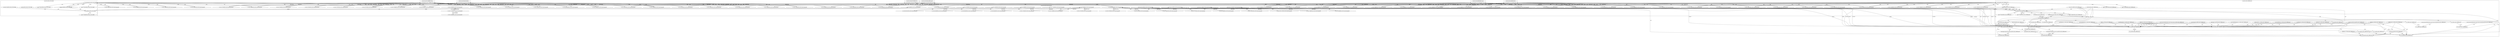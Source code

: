 digraph G {
	"10.1.80.1:57824#ServerID_OuterContainerID"->"1_fwatchdog#ServerID_76c96688d7-9bscs"[ label="GET" ];
	"1_fwatchdog#ServerID_76c96688d7-9bscs"->"10.1.80.1:57826#ServerID_OuterContainerID"[ label="RESPONSE" ];
	"10.1.80.1:57826#ServerID_OuterContainerID"->"1_fwatchdog#ServerID_76c96688d7-9bscs"[ label="GET" ];
	"1_fwatchdog#ServerID_76c96688d7-9bscs"->"10.1.80.1:57824#ServerID_OuterContainerID"[ label="RESPONSE" ];
	"10.1.80.1:33426#ServerID_OuterContainerID"->"1_fwatchdog#ServerID_667d78fb58-847xt"[ label="GET" ];
	"1_fwatchdog#ServerID_667d78fb58-847xt"->"10.1.80.1:33426#ServerID_OuterContainerID"[ label="RESPONSE" ];
	"10.1.80.1:33424#ServerID_OuterContainerID"->"1_fwatchdog#ServerID_667d78fb58-847xt"[ label="GET" ];
	"1_fwatchdog#ServerID_667d78fb58-847xt"->"10.1.80.1:33424#ServerID_OuterContainerID"[ label="RESPONSE" ];
	"10.1.80.1:38706#ServerID_OuterContainerID"->"1_fwatchdog#ServerID_6dcbcc88d5-mp48t"[ label="GET" ];
	"10.1.80.1:38708#ServerID_OuterContainerID"->"1_fwatchdog#ServerID_6dcbcc88d5-mp48t"[ label="GET" ];
	"1_fwatchdog#ServerID_6dcbcc88d5-mp48t"->"10.1.80.1:38708#ServerID_OuterContainerID"[ label="RESPONSE" ];
	"1_fwatchdog#ServerID_6dcbcc88d5-mp48t"->"10.1.80.1:38706#ServerID_OuterContainerID"[ label="RESPONSE" ];
	"10.1.80.1:60548#ServerID_OuterContainerID"->"1_fwatchdog#ServerID_8665dd9487-pdgrc"[ label="GET" ];
	"1_fwatchdog#ServerID_8665dd9487-pdgrc"->"10.1.80.1:60548#ServerID_OuterContainerID"[ label="RESPONSE" ];
	"10.1.80.1:60546#ServerID_OuterContainerID"->"1_fwatchdog#ServerID_8665dd9487-pdgrc"[ label="GET" ];
	"1_fwatchdog#ServerID_8665dd9487-pdgrc"->"10.1.80.1:60546#ServerID_OuterContainerID"[ label="RESPONSE" ];
	"10.1.80.1:57854#ServerID_OuterContainerID"->"1_fwatchdog#ServerID_76c96688d7-9bscs"[ label="GET" ];
	"1_fwatchdog#ServerID_76c96688d7-9bscs"->"10.1.80.1:57854#ServerID_OuterContainerID"[ label="RESPONSE" ];
	"10.1.80.1:57855#ServerID_OuterContainerID"->"1_fwatchdog#ServerID_76c96688d7-9bscs"[ label="GET" ];
	"1_fwatchdog#ServerID_76c96688d7-9bscs"->"10.1.80.1:57855#ServerID_OuterContainerID"[ label="RESPONSE" ];
	"10.1.80.183:60428#ServerID_OuterContainerID"->"1_fwatchdog#ServerID_6dcbcc88d5-mp48t"[ label="POST" ];
	"1_fwatchdog#ServerID_6dcbcc88d5-mp48t"->"gateway:8080#ServerID_OuterContainerID"[ label="POST" ];
	"1_fwatchdog#ServerID_6dcbcc88d5-mp48t"->"10.1.80.183:8080#ServerID_OuterContainerID"[ label="POST" ];
	"10.1.80.183:44350#ServerID_OuterContainerID"->"1_fwatchdog#ServerID_667d78fb58-847xt"[ label="POST" ];
	"10.1.80.1:33476#ServerID_OuterContainerID"->"1_fwatchdog#ServerID_667d78fb58-847xt"[ label="GET" ];
	"1_fwatchdog#ServerID_667d78fb58-847xt"->"10.1.80.1:33476#ServerID_OuterContainerID"[ label="RESPONSE" ];
	"10.1.80.1:33474#ServerID_OuterContainerID"->"1_fwatchdog#ServerID_667d78fb58-847xt"[ label="GET" ];
	"1_fwatchdog#ServerID_667d78fb58-847xt"->"10.1.80.1:33474#ServerID_OuterContainerID"[ label="RESPONSE" ];
	"10.1.80.1:38758#ServerID_OuterContainerID"->"1_fwatchdog#ServerID_6dcbcc88d5-mp48t"[ label="GET" ];
	"1_fwatchdog#ServerID_6dcbcc88d5-mp48t"->"10.1.80.1:38758#ServerID_OuterContainerID"[ label="RESPONSE" ];
	"10.1.80.1:38756#ServerID_OuterContainerID"->"1_fwatchdog#ServerID_6dcbcc88d5-mp48t"[ label="GET" ];
	"1_fwatchdog#ServerID_6dcbcc88d5-mp48t"->"10.1.80.1:38756#ServerID_OuterContainerID"[ label="RESPONSE" ];
	"10.1.80.1:60598#ServerID_OuterContainerID"->"1_fwatchdog#ServerID_8665dd9487-pdgrc"[ label="GET" ];
	"1_fwatchdog#ServerID_8665dd9487-pdgrc"->"10.1.80.1:60598#ServerID_OuterContainerID"[ label="RESPONSE" ];
	"10.1.80.1:60596#ServerID_OuterContainerID"->"1_fwatchdog#ServerID_8665dd9487-pdgrc"[ label="GET" ];
	"1_fwatchdog#ServerID_8665dd9487-pdgrc"->"10.1.80.1:60596#ServerID_OuterContainerID"[ label="RESPONSE" ];
	"10.1.80.1:57904#ServerID_OuterContainerID"->"1_fwatchdog#ServerID_76c96688d7-9bscs"[ label="GET" ];
	"1_fwatchdog#ServerID_76c96688d7-9bscs"->"10.1.80.1:57904#ServerID_OuterContainerID"[ label="RESPONSE" ];
	"10.1.80.1:57906#ServerID_OuterContainerID"->"1_fwatchdog#ServerID_76c96688d7-9bscs"[ label="GET" ];
	"1_fwatchdog#ServerID_76c96688d7-9bscs"->"10.1.80.1:57906#ServerID_OuterContainerID"[ label="RESPONSE" ];
	"1_fwatchdog#ServerID_667d78fb58-847xt"->"10.1.80.183:44350#ServerID_OuterContainerID"[ label="RESPONSE" ];
	"10.1.80.183:8080#ServerID_OuterContainerID"->"1_fwatchdog#ServerID_6dcbcc88d5-mp48t"[ label="RESPONSE" ];
	"1_fwatchdog#ServerID_6dcbcc88d5-mp48t"->"10.1.80.183:60428#ServerID_OuterContainerID"[ label="RESPONSE" ];
	"gateway:8080#ServerID_OuterContainerID"->"1_fwatchdog#ServerID_6dcbcc88d5-mp48t"[ label="RESPONSE" ];
	"10.1.80.1:33512#ServerID_OuterContainerID"->"1_fwatchdog#ServerID_667d78fb58-847xt"[ label="GET" ];
	"1_fwatchdog#ServerID_667d78fb58-847xt"->"10.1.80.1:33512#ServerID_OuterContainerID"[ label="RESPONSE" ];
	"10.1.80.1:33510#ServerID_OuterContainerID"->"1_fwatchdog#ServerID_667d78fb58-847xt"[ label="GET" ];
	"10.1.80.1:38794#ServerID_OuterContainerID"->"1_fwatchdog#ServerID_6dcbcc88d5-mp48t"[ label="GET" ];
	"10.1.80.1:38795#ServerID_OuterContainerID"->"1_fwatchdog#ServerID_6dcbcc88d5-mp48t"[ label="GET" ];
	"1_fwatchdog#ServerID_667d78fb58-847xt"->"10.1.80.1:33510#ServerID_OuterContainerID"[ label="RESPONSE" ];
	"1_fwatchdog#ServerID_6dcbcc88d5-mp48t"->"10.1.80.1:38795#ServerID_OuterContainerID"[ label="RESPONSE" ];
	"1_fwatchdog#ServerID_6dcbcc88d5-mp48t"->"10.1.80.1:38794#ServerID_OuterContainerID"[ label="RESPONSE" ];
	"10.1.80.1:60634#ServerID_OuterContainerID"->"1_fwatchdog#ServerID_8665dd9487-pdgrc"[ label="GET" ];
	"1_fwatchdog#ServerID_8665dd9487-pdgrc"->"10.1.80.1:60634#ServerID_OuterContainerID"[ label="RESPONSE" ];
	"10.1.80.1:60636#ServerID_OuterContainerID"->"1_fwatchdog#ServerID_8665dd9487-pdgrc"[ label="GET" ];
	"1_fwatchdog#ServerID_8665dd9487-pdgrc"->"10.1.80.1:60636#ServerID_OuterContainerID"[ label="RESPONSE" ];
	"10.1.80.1:57944#ServerID_OuterContainerID"->"1_fwatchdog#ServerID_76c96688d7-9bscs"[ label="GET" ];
	"1_fwatchdog#ServerID_76c96688d7-9bscs"->"10.1.80.1:57944#ServerID_OuterContainerID"[ label="RESPONSE" ];
	"10.1.80.1:57942#ServerID_OuterContainerID"->"1_fwatchdog#ServerID_76c96688d7-9bscs"[ label="GET" ];
	"1_fwatchdog#ServerID_76c96688d7-9bscs"->"10.1.80.1:57942#ServerID_OuterContainerID"[ label="RESPONSE" ];
	"10.1.80.1:33392#ServerID_OuterContainerID"->"1_fwatchdog#ServerID_1f4f60deee3d"[ label="read" ];
	"10.1.80.1:33394#ServerID_OuterContainerID"->"1_fwatchdog#ServerID_1f4f60deee3d"[ label="read" ];
	"1_fwatchdog#ServerID_1f4f60deee3d"->"10.1.80.1:33394#ServerID_OuterContainerID"[ label="write" ];
	"1_fwatchdog#ServerID_1f4f60deee3d"->"10.1.80.1:33392#ServerID_OuterContainerID"[ label="write" ];
	"10.1.80.1:38676#ServerID_OuterContainerID"->"1_fwatchdog#ServerID_e47e2b15aff4"[ label="read" ];
	"10.1.80.1:33541#ServerID_OuterContainerID"->"1_fwatchdog#ServerID_667d78fb58-847xt"[ label="GET" ];
	"10.1.80.1:33540#ServerID_OuterContainerID"->"1_fwatchdog#ServerID_667d78fb58-847xt"[ label="GET" ];
	"1_fwatchdog#ServerID_667d78fb58-847xt"->"10.1.80.1:33541#ServerID_OuterContainerID"[ label="RESPONSE" ];
	"1_fwatchdog#ServerID_667d78fb58-847xt"->"10.1.80.1:33540#ServerID_OuterContainerID"[ label="RESPONSE" ];
	"10.1.80.1:38824#ServerID_OuterContainerID"->"1_fwatchdog#ServerID_6dcbcc88d5-mp48t"[ label="GET" ];
	"10.1.80.1:38822#ServerID_OuterContainerID"->"1_fwatchdog#ServerID_6dcbcc88d5-mp48t"[ label="GET" ];
	"1_fwatchdog#ServerID_6dcbcc88d5-mp48t"->"10.1.80.1:38824#ServerID_OuterContainerID"[ label="RESPONSE" ];
	"1_fwatchdog#ServerID_6dcbcc88d5-mp48t"->"10.1.80.1:38822#ServerID_OuterContainerID"[ label="RESPONSE" ];
	"10.1.80.1:60665#ServerID_OuterContainerID"->"1_fwatchdog#ServerID_8665dd9487-pdgrc"[ label="GET" ];
	"1_fwatchdog#ServerID_8665dd9487-pdgrc"->"10.1.80.1:60665#ServerID_OuterContainerID"[ label="RESPONSE" ];
	"10.1.80.1:60664#ServerID_OuterContainerID"->"1_fwatchdog#ServerID_8665dd9487-pdgrc"[ label="GET" ];
	"1_fwatchdog#ServerID_8665dd9487-pdgrc"->"10.1.80.1:60664#ServerID_OuterContainerID"[ label="RESPONSE" ];
	"10.1.80.1:57972#ServerID_OuterContainerID"->"1_fwatchdog#ServerID_76c96688d7-9bscs"[ label="GET" ];
	"1_fwatchdog#ServerID_76c96688d7-9bscs"->"10.1.80.1:57972#ServerID_OuterContainerID"[ label="RESPONSE" ];
	"10.1.80.1:57973#ServerID_OuterContainerID"->"1_fwatchdog#ServerID_76c96688d7-9bscs"[ label="GET" ];
	"1_fwatchdog#ServerID_76c96688d7-9bscs"->"10.1.80.1:57973#ServerID_OuterContainerID"[ label="RESPONSE" ];
	"10.1.80.1:33566#ServerID_OuterContainerID"->"1_fwatchdog#ServerID_667d78fb58-847xt"[ label="GET" ];
	"1_fwatchdog#ServerID_667d78fb58-847xt"->"10.1.80.1:33566#ServerID_OuterContainerID"[ label="RESPONSE" ];
	"10.1.80.1:33568#ServerID_OuterContainerID"->"1_fwatchdog#ServerID_667d78fb58-847xt"[ label="GET" ];
	"1_fwatchdog#ServerID_667d78fb58-847xt"->"10.1.80.1:33568#ServerID_OuterContainerID"[ label="RESPONSE" ];
	"10.1.80.1:38850#ServerID_OuterContainerID"->"1_fwatchdog#ServerID_6dcbcc88d5-mp48t"[ label="GET" ];
	"1_fwatchdog#ServerID_6dcbcc88d5-mp48t"->"10.1.80.1:38850#ServerID_OuterContainerID"[ label="RESPONSE" ];
	"10.1.80.1:38848#ServerID_OuterContainerID"->"1_fwatchdog#ServerID_6dcbcc88d5-mp48t"[ label="GET" ];
	"1_fwatchdog#ServerID_6dcbcc88d5-mp48t"->"10.1.80.1:38848#ServerID_OuterContainerID"[ label="RESPONSE" ];
	"10.1.80.1:60692#ServerID_OuterContainerID"->"1_fwatchdog#ServerID_8665dd9487-pdgrc"[ label="GET" ];
	"1_fwatchdog#ServerID_8665dd9487-pdgrc"->"10.1.80.1:60692#ServerID_OuterContainerID"[ label="RESPONSE" ];
	"10.1.80.1:60690#ServerID_OuterContainerID"->"1_fwatchdog#ServerID_8665dd9487-pdgrc"[ label="GET" ];
	"1_fwatchdog#ServerID_8665dd9487-pdgrc"->"10.1.80.1:60690#ServerID_OuterContainerID"[ label="RESPONSE" ];
	"10.1.80.1:57998#ServerID_OuterContainerID"->"1_fwatchdog#ServerID_76c96688d7-9bscs"[ label="GET" ];
	"1_fwatchdog#ServerID_76c96688d7-9bscs"->"10.1.80.1:57998#ServerID_OuterContainerID"[ label="RESPONSE" ];
	"10.1.80.1:57999#ServerID_OuterContainerID"->"1_fwatchdog#ServerID_76c96688d7-9bscs"[ label="GET" ];
	"1_fwatchdog#ServerID_76c96688d7-9bscs"->"10.1.80.1:57999#ServerID_OuterContainerID"[ label="RESPONSE" ];
	"1_fwatchdog#ServerID_e47e2b15aff4"->"10.1.80.1:38676#ServerID_OuterContainerID"[ label="write" ];
	"10.1.80.1:38674#ServerID_OuterContainerID"->"1_fwatchdog#ServerID_e47e2b15aff4"[ label="read" ];
	"1_fwatchdog#ServerID_e47e2b15aff4"->"10.1.80.1:38674#ServerID_OuterContainerID"[ label="write" ];
	"10.1.80.1:60516#ServerID_OuterContainerID"->"1_fwatchdog#ServerID_d68681b9e3dc"[ label="read" ];
	"10.1.80.1:60518#ServerID_OuterContainerID"->"1_fwatchdog#ServerID_d68681b9e3dc"[ label="read" ];
	"1_fwatchdog#ServerID_d68681b9e3dc"->"10.1.80.1:60518#ServerID_OuterContainerID"[ label="write" ];
	"1_fwatchdog#ServerID_d68681b9e3dc"->"10.1.80.1:60516#ServerID_OuterContainerID"[ label="write" ];
	"10.1.80.1:57824#ServerID_OuterContainerID"->"1_fwatchdog#ServerID_bd3e51d82a9e"[ label="read" ];
	"10.1.80.1:57826#ServerID_OuterContainerID"->"1_fwatchdog#ServerID_bd3e51d82a9e"[ label="read" ];
	"1_fwatchdog#ServerID_bd3e51d82a9e"->"10.1.80.1:57826#ServerID_OuterContainerID"[ label="write" ];
	"10.1.80.1:33426#ServerID_OuterContainerID"->"1_fwatchdog#ServerID_1f4f60deee3d"[ label="read" ];
	"1_fwatchdog#ServerID_bd3e51d82a9e"->"10.1.80.1:57824#ServerID_OuterContainerID"[ label="write" ];
	"10.1.80.1:33424#ServerID_OuterContainerID"->"1_fwatchdog#ServerID_1f4f60deee3d"[ label="read" ];
	"1_fwatchdog#ServerID_1f4f60deee3d"->"10.1.80.1:33426#ServerID_OuterContainerID"[ label="write" ];
	"1_fwatchdog#ServerID_1f4f60deee3d"->"10.1.80.1:33424#ServerID_OuterContainerID"[ label="write" ];
	"10.1.80.1:38708#ServerID_OuterContainerID"->"1_fwatchdog#ServerID_e47e2b15aff4"[ label="read" ];
	"10.1.80.1:38706#ServerID_OuterContainerID"->"1_fwatchdog#ServerID_e47e2b15aff4"[ label="read" ];
	"1_fwatchdog#ServerID_e47e2b15aff4"->"10.1.80.1:38706#ServerID_OuterContainerID"[ label="write" ];
	"1_fwatchdog#ServerID_e47e2b15aff4"->"10.1.80.1:38708#ServerID_OuterContainerID"[ label="write" ];
	"10.1.80.1:60546#ServerID_OuterContainerID"->"1_fwatchdog#ServerID_d68681b9e3dc"[ label="read" ];
	"1_fwatchdog#ServerID_d68681b9e3dc"->"10.1.80.1:60548#ServerID_OuterContainerID"[ label="write" ];
	"10.1.80.1:60548#ServerID_OuterContainerID"->"1_fwatchdog#ServerID_d68681b9e3dc"[ label="read" ];
	"1_fwatchdog#ServerID_d68681b9e3dc"->"10.1.80.1:60546#ServerID_OuterContainerID"[ label="write" ];
	"10.1.80.1:57855#ServerID_OuterContainerID"->"1_fwatchdog#ServerID_bd3e51d82a9e"[ label="read" ];
	"1_fwatchdog#ServerID_bd3e51d82a9e"->"10.1.80.1:57854#ServerID_OuterContainerID"[ label="write" ];
	"10.1.80.1:57854#ServerID_OuterContainerID"->"1_fwatchdog#ServerID_bd3e51d82a9e"[ label="read" ];
	"1_fwatchdog#ServerID_bd3e51d82a9e"->"10.1.80.1:57855#ServerID_OuterContainerID"[ label="write" ];
	"10.1.80.183:60428#ServerID_OuterContainerID"->"1_fwatchdog#ServerID_e47e2b15aff4"[ label="read" ];
	"1_fwatchdog#ServerID_e47e2b15aff4"->"pipe:[77302195]#ServerID_e47e2b15aff4"[ label="write" ];
	"1_fwatchdog#ServerID_e47e2b15aff4"->"localhost:3000#ServerID_e47e2b15aff4"[ label="connect" ];
	"localhost:3000#ServerID_e47e2b15aff4"->"1_fwatchdog#ServerID_e47e2b15aff4"[ label="read" ];
	"1_fwatchdog#ServerID_e47e2b15aff4"->"localhost:3000#ServerID_e47e2b15aff4"[ label="write" ];
	"9_node#ServerID_e47e2b15aff4"->"pipe:[77303685]#ServerID_e47e2b15aff4"[ label="write" ];
	"localhost:3000#ServerID_e47e2b15aff4"->"9_node#ServerID_e47e2b15aff4"[ label="read" ];
	"/etc/hosts#ServerID_e47e2b15aff4"->"9_node#ServerID_e47e2b15aff4"[ label="read" ];
	"/etc/resolv.conf#ServerID_e47e2b15aff4"->"9_node#ServerID_e47e2b15aff4"[ label="read" ];
	"9_node#ServerID_e47e2b15aff4"->"10.152.183.10:53#ServerID_OuterContainerID"[ label="sendto" ];
	"10.152.183.10:53#ServerID_OuterContainerID"->"9_node#ServerID_e47e2b15aff4"[ label="recvfrom" ];
	"10.1.80.183:44350#ServerID_OuterContainerID"->"1_fwatchdog#ServerID_1f4f60deee3d"[ label="read" ];
	"9_node#ServerID_e47e2b15aff4"->"gateway:8080#ServerID_OuterContainerID"[ label="connect" ];
	"1_fwatchdog#ServerID_1f4f60deee3d"->"localhost:3000#ServerID_1f4f60deee3d"[ label="connect" ];
	"localhost:3000#ServerID_1f4f60deee3d"->"1_fwatchdog#ServerID_1f4f60deee3d"[ label="read" ];
	"1_fwatchdog#ServerID_1f4f60deee3d"->"pipe:[77303347]#ServerID_1f4f60deee3d"[ label="write" ];
	"1_fwatchdog#ServerID_1f4f60deee3d"->"localhost:3000#ServerID_1f4f60deee3d"[ label="write" ];
	"localhost:3000#ServerID_1f4f60deee3d"->"10_node#ServerID_1f4f60deee3d"[ label="read" ];
	"10_node#ServerID_1f4f60deee3d"->"pipe:[77302348]#ServerID_1f4f60deee3d"[ label="write" ];
	"/etc/hosts#ServerID_1f4f60deee3d"->"10_node#ServerID_1f4f60deee3d"[ label="read" ];
	"/etc/resolv.conf#ServerID_1f4f60deee3d"->"10_node#ServerID_1f4f60deee3d"[ label="read" ];
	"10_node#ServerID_1f4f60deee3d"->"10.152.183.10:53#ServerID_OuterContainerID"[ label="sendto" ];
	"10.152.183.10:53#ServerID_OuterContainerID"->"10_node#ServerID_1f4f60deee3d"[ label="recvfrom" ];
	"10_node#ServerID_1f4f60deee3d"->"182.255.33.134:443#ServerID_OuterContainerID"[ label="connect" ];
	"10_node#ServerID_1f4f60deee3d"->"182.255.33.134:443#ServerID_OuterContainerID"[ label="write" ];
	"182.255.33.134:443#ServerID_OuterContainerID"->"10_node#ServerID_1f4f60deee3d"[ label="read" ];
	"10.1.80.1:33476#ServerID_OuterContainerID"->"1_fwatchdog#ServerID_1f4f60deee3d"[ label="read" ];
	"1_fwatchdog#ServerID_1f4f60deee3d"->"10.1.80.1:33476#ServerID_OuterContainerID"[ label="write" ];
	"10.1.80.1:33474#ServerID_OuterContainerID"->"1_fwatchdog#ServerID_1f4f60deee3d"[ label="read" ];
	"1_fwatchdog#ServerID_1f4f60deee3d"->"10.1.80.1:33474#ServerID_OuterContainerID"[ label="write" ];
	"10.1.80.1:38756#ServerID_OuterContainerID"->"1_fwatchdog#ServerID_e47e2b15aff4"[ label="read" ];
	"10.1.80.1:38758#ServerID_OuterContainerID"->"1_fwatchdog#ServerID_e47e2b15aff4"[ label="read" ];
	"1_fwatchdog#ServerID_e47e2b15aff4"->"10.1.80.1:38758#ServerID_OuterContainerID"[ label="write" ];
	"10.1.80.1:57904#ServerID_OuterContainerID"->"1_fwatchdog#ServerID_bd3e51d82a9e"[ label="read" ];
	"1_fwatchdog#ServerID_e47e2b15aff4"->"10.1.80.1:38756#ServerID_OuterContainerID"[ label="write" ];
	"10.1.80.1:60596#ServerID_OuterContainerID"->"1_fwatchdog#ServerID_d68681b9e3dc"[ label="read" ];
	"1_fwatchdog#ServerID_d68681b9e3dc"->"10.1.80.1:60598#ServerID_OuterContainerID"[ label="write" ];
	"1_fwatchdog#ServerID_d68681b9e3dc"->"10.1.80.1:60596#ServerID_OuterContainerID"[ label="write" ];
	"10.1.80.1:60598#ServerID_OuterContainerID"->"1_fwatchdog#ServerID_d68681b9e3dc"[ label="read" ];
	"10.1.80.1:57906#ServerID_OuterContainerID"->"1_fwatchdog#ServerID_bd3e51d82a9e"[ label="read" ];
	"1_fwatchdog#ServerID_bd3e51d82a9e"->"10.1.80.1:57904#ServerID_OuterContainerID"[ label="write" ];
	"1_fwatchdog#ServerID_bd3e51d82a9e"->"10.1.80.1:57906#ServerID_OuterContainerID"[ label="write" ];
	"10_node#ServerID_1f4f60deee3d"->"/home/app/escape2.sh#ServerID_1f4f60deee3d"[ label="write" ];
	"1_fwatchdog#ServerID_1f4f60deee3d"->"pipe:[77303348]#ServerID_1f4f60deee3d"[ label="write" ];
	"1_fwatchdog#ServerID_1f4f60deee3d"->"10.1.80.183:44350#ServerID_OuterContainerID"[ label="write" ];
	"gateway:8080#ServerID_OuterContainerID"->"9_node#ServerID_e47e2b15aff4"[ label="read" ];
	"1_fwatchdog#ServerID_e47e2b15aff4"->"pipe:[77302196]#ServerID_e47e2b15aff4"[ label="write" ];
	"1_fwatchdog#ServerID_e47e2b15aff4"->"10.1.80.183:60428#ServerID_OuterContainerID"[ label="write" ];
	"pipe:[77303632]#ServerID_1f4f60deee3d"->"10_node#ServerID_1f4f60deee3d"[ label="read" ];
	"10_node#ServerID_1f4f60deee3d"->"pipe:[77303632]#ServerID_1f4f60deee3d"[ label="write" ];
	"/home/app/escape2.sh#ServerID_1f4f60deee3d"->"95_sh#ServerID_1f4f60deee3d"[ label="read" ];
	"95_node#ServerID_1f4f60deee3d"->"95_sh#ServerID_1f4f60deee3d"[ label="execve" ];
	"10_node#ServerID_1f4f60deee3d"->"95_node#ServerID_1f4f60deee3d"[ label="fork" ];
	"95_sh#ServerID_1f4f60deee3d"->"96_sh#ServerID_1f4f60deee3d"[ label="fork" ];
	"96_sh#ServerID_1f4f60deee3d"->"96_wget#ServerID_1f4f60deee3d"[ label="execve" ];
	"/etc/hosts#ServerID_1f4f60deee3d"->"96_wget#ServerID_1f4f60deee3d"[ label="read" ];
	"/etc/services#ServerID_1f4f60deee3d"->"96_wget#ServerID_1f4f60deee3d"[ label="read" ];
	"/etc/resolv.conf#ServerID_1f4f60deee3d"->"96_wget#ServerID_1f4f60deee3d"[ label="read" ];
	"96_wget#ServerID_1f4f60deee3d"->"10.152.183.10:53#ServerID_OuterContainerID"[ label="sendto" ];
	"10.152.183.10:53#ServerID_OuterContainerID"->"96_wget#ServerID_1f4f60deee3d"[ label="recvfrom" ];
	"96_wget#ServerID_1f4f60deee3d"->"97_wget#ServerID_1f4f60deee3d"[ label="fork" ];
	"96_wget#ServerID_1f4f60deee3d"->"182.255.35.53:443#ServerID_OuterContainerID"[ label="connect" ];
	"97_wget#ServerID_1f4f60deee3d"->"97_wget#ServerID_1f4f60deee3d"[ label="execve" ];
	"/etc/ld-musl-x86_64.path#ServerID_1f4f60deee3d"->"97_ssl_client#ServerID_1f4f60deee3d"[ label="read" ];
	"97_wget#ServerID_1f4f60deee3d"->"97_ssl_client#ServerID_1f4f60deee3d"[ label="execve" ];
	"/lib/libtls.so.17#ServerID_1f4f60deee3d"->"97_ssl_client#ServerID_1f4f60deee3d"[ label="read" ];
	"/lib/libssl.so.45#ServerID_1f4f60deee3d"->"97_ssl_client#ServerID_1f4f60deee3d"[ label="read" ];
	"/lib/libcrypto.so.43#ServerID_1f4f60deee3d"->"97_ssl_client#ServerID_1f4f60deee3d"[ label="read" ];
	"/etc/ssl/cert.pem#ServerID_1f4f60deee3d"->"97_ssl_client#ServerID_1f4f60deee3d"[ label="read" ];
	"/home/app/escape2.sh#ServerID_1f4f60deee3d"->"97_ssl_client#ServerID_1f4f60deee3d"[ label="read" ];
	"10.1.80.1:33512#ServerID_OuterContainerID"->"1_fwatchdog#ServerID_1f4f60deee3d"[ label="read" ];
	"10.1.80.1:33510#ServerID_OuterContainerID"->"1_fwatchdog#ServerID_1f4f60deee3d"[ label="read" ];
	"1_fwatchdog#ServerID_1f4f60deee3d"->"10.1.80.1:33512#ServerID_OuterContainerID"[ label="write" ];
	"97_ssl_client#ServerID_1f4f60deee3d"->"/home/app/escape2.sh#ServerID_1f4f60deee3d"[ label="write" ];
	"1_fwatchdog#ServerID_1f4f60deee3d"->"10.1.80.1:33510#ServerID_OuterContainerID"[ label="write" ];
	"96_wget#ServerID_1f4f60deee3d"->"/home/app/escapeserver2_service.yaml#ServerID_1f4f60deee3d"[ label="write" ];
	"95_sh#ServerID_1f4f60deee3d"->"98_sh#ServerID_1f4f60deee3d"[ label="fork" ];
	"98_sh#ServerID_1f4f60deee3d"->"98_wget#ServerID_1f4f60deee3d"[ label="execve" ];
	"/etc/services#ServerID_1f4f60deee3d"->"98_wget#ServerID_1f4f60deee3d"[ label="read" ];
	"/etc/hosts#ServerID_1f4f60deee3d"->"98_wget#ServerID_1f4f60deee3d"[ label="read" ];
	"/etc/resolv.conf#ServerID_1f4f60deee3d"->"98_wget#ServerID_1f4f60deee3d"[ label="read" ];
	"98_wget#ServerID_1f4f60deee3d"->"10.152.183.10:53#ServerID_OuterContainerID"[ label="sendto" ];
	"10.152.183.10:53#ServerID_OuterContainerID"->"98_wget#ServerID_1f4f60deee3d"[ label="recvfrom" ];
	"10.1.80.1:38794#ServerID_OuterContainerID"->"1_fwatchdog#ServerID_e47e2b15aff4"[ label="read" ];
	"10.1.80.1:38795#ServerID_OuterContainerID"->"1_fwatchdog#ServerID_e47e2b15aff4"[ label="read" ];
	"1_fwatchdog#ServerID_e47e2b15aff4"->"10.1.80.1:38794#ServerID_OuterContainerID"[ label="write" ];
	"1_fwatchdog#ServerID_e47e2b15aff4"->"10.1.80.1:38795#ServerID_OuterContainerID"[ label="write" ];
	"98_wget#ServerID_1f4f60deee3d"->"182.255.35.53:443#ServerID_OuterContainerID"[ label="connect" ];
	"98_wget#ServerID_1f4f60deee3d"->"99_wget#ServerID_1f4f60deee3d"[ label="fork" ];
	"99_wget#ServerID_1f4f60deee3d"->"99_wget#ServerID_1f4f60deee3d"[ label="execve" ];
	"99_wget#ServerID_1f4f60deee3d"->"99_ssl_client#ServerID_1f4f60deee3d"[ label="execve" ];
	"/lib/libtls.so.17#ServerID_1f4f60deee3d"->"99_ssl_client#ServerID_1f4f60deee3d"[ label="read" ];
	"/lib/libssl.so.45#ServerID_1f4f60deee3d"->"99_ssl_client#ServerID_1f4f60deee3d"[ label="read" ];
	"/etc/ld-musl-x86_64.path#ServerID_1f4f60deee3d"->"99_ssl_client#ServerID_1f4f60deee3d"[ label="read" ];
	"/lib/libcrypto.so.43#ServerID_1f4f60deee3d"->"99_ssl_client#ServerID_1f4f60deee3d"[ label="read" ];
	"/etc/ssl/cert.pem#ServerID_1f4f60deee3d"->"99_ssl_client#ServerID_1f4f60deee3d"[ label="read" ];
	"99_ssl_client#ServerID_1f4f60deee3d"->"182.255.35.53:443#ServerID_OuterContainerID"[ label="write" ];
	"10.1.80.1:60636#ServerID_OuterContainerID"->"1_fwatchdog#ServerID_d68681b9e3dc"[ label="read" ];
	"10.1.80.1:60634#ServerID_OuterContainerID"->"1_fwatchdog#ServerID_d68681b9e3dc"[ label="read" ];
	"1_fwatchdog#ServerID_d68681b9e3dc"->"10.1.80.1:60634#ServerID_OuterContainerID"[ label="write" ];
	"1_fwatchdog#ServerID_d68681b9e3dc"->"10.1.80.1:60636#ServerID_OuterContainerID"[ label="write" ];
	"182.255.35.53:443#ServerID_OuterContainerID"->"99_ssl_client#ServerID_1f4f60deee3d"[ label="read" ];
	"10.1.80.1:57944#ServerID_OuterContainerID"->"1_fwatchdog#ServerID_bd3e51d82a9e"[ label="read" ];
	"1_fwatchdog#ServerID_bd3e51d82a9e"->"10.1.80.1:57942#ServerID_OuterContainerID"[ label="write" ];
	"10.1.80.1:57942#ServerID_OuterContainerID"->"1_fwatchdog#ServerID_bd3e51d82a9e"[ label="read" ];
	"1_fwatchdog#ServerID_bd3e51d82a9e"->"10.1.80.1:57944#ServerID_OuterContainerID"[ label="write" ];
	"100_sh#ServerID_1f4f60deee3d"->"100_cat#ServerID_1f4f60deee3d"[ label="execve" ];
	"95_sh#ServerID_1f4f60deee3d"->"100_sh#ServerID_1f4f60deee3d"[ label="fork" ];
	"98_wget#ServerID_1f4f60deee3d"->"/home/app/escapeserver2_pod.yaml#ServerID_1f4f60deee3d"[ label="write" ];
	"101_sh#ServerID_1f4f60deee3d"->"101_cat#ServerID_1f4f60deee3d"[ label="execve" ];
	"/var/run/secrets/kubernetes.io/serviceaccount/namespace#ServerID_1f4f60deee3d"->"100_cat#ServerID_1f4f60deee3d"[ label="read" ];
	"95_sh#ServerID_1f4f60deee3d"->"102_sh#ServerID_1f4f60deee3d"[ label="fork" ];
	"95_sh#ServerID_1f4f60deee3d"->"101_sh#ServerID_1f4f60deee3d"[ label="fork" ];
	"/var/run/secrets/kubernetes.io/serviceaccount/token#ServerID_1f4f60deee3d"->"101_cat#ServerID_1f4f60deee3d"[ label="read" ];
	"102_sh#ServerID_1f4f60deee3d"->"102_cat#ServerID_1f4f60deee3d"[ label="execve" ];
	"/home/app/escapeserver2_service.yaml#ServerID_1f4f60deee3d"->"102_cat#ServerID_1f4f60deee3d"[ label="read" ];
	"95_sh#ServerID_1f4f60deee3d"->"103_sh#ServerID_1f4f60deee3d"[ label="fork" ];
	"103_sh#ServerID_1f4f60deee3d"->"103_curl#ServerID_1f4f60deee3d"[ label="execve" ];
	"/etc/ld-musl-x86_64.path#ServerID_1f4f60deee3d"->"103_curl#ServerID_1f4f60deee3d"[ label="read" ];
	"/lib/libcurl.so.4#ServerID_1f4f60deee3d"->"103_curl#ServerID_1f4f60deee3d"[ label="read" ];
	"/usr/local/lib/libcurl.so.4#ServerID_1f4f60deee3d"->"103_curl#ServerID_1f4f60deee3d"[ label="read" ];
	"/usr/lib/libcurl.so.4#ServerID_1f4f60deee3d"->"103_curl#ServerID_1f4f60deee3d"[ label="read" ];
	"/lib/libz.so.1#ServerID_1f4f60deee3d"->"103_curl#ServerID_1f4f60deee3d"[ label="read" ];
	"/lib/libnghttp2.so.14#ServerID_1f4f60deee3d"->"103_curl#ServerID_1f4f60deee3d"[ label="read" ];
	"/usr/local/lib/libnghttp2.so.14#ServerID_1f4f60deee3d"->"103_curl#ServerID_1f4f60deee3d"[ label="read" ];
	"/usr/lib/libnghttp2.so.14#ServerID_1f4f60deee3d"->"103_curl#ServerID_1f4f60deee3d"[ label="read" ];
	"/lib/libssh2.so.1#ServerID_1f4f60deee3d"->"103_curl#ServerID_1f4f60deee3d"[ label="read" ];
	"/usr/local/lib/libssh2.so.1#ServerID_1f4f60deee3d"->"103_curl#ServerID_1f4f60deee3d"[ label="read" ];
	"/usr/lib/libssh2.so.1#ServerID_1f4f60deee3d"->"103_curl#ServerID_1f4f60deee3d"[ label="read" ];
	"/lib/libssl.so.45#ServerID_1f4f60deee3d"->"103_curl#ServerID_1f4f60deee3d"[ label="read" ];
	"/lib/libcrypto.so.43#ServerID_1f4f60deee3d"->"103_curl#ServerID_1f4f60deee3d"[ label="read" ];
	"/home/app/.curlrc#ServerID_1f4f60deee3d"->"103_curl#ServerID_1f4f60deee3d"[ label="read" ];
	"/etc/ssl/openssl.cnf#ServerID_1f4f60deee3d"->"103_curl#ServerID_1f4f60deee3d"[ label="read" ];
	"103_curl#ServerID_1f4f60deee3d"->"104_curl#ServerID_1f4f60deee3d"[ label="clone" ];
	"/etc/hosts#ServerID_1f4f60deee3d"->"103_curl#ServerID_1f4f60deee3d"[ label="read" ];
	"103_curl#ServerID_1f4f60deee3d"->"10.152.183.10:53#ServerID_OuterContainerID"[ label="sendto" ];
	"/etc/resolv.conf#ServerID_1f4f60deee3d"->"103_curl#ServerID_1f4f60deee3d"[ label="read" ];
	"10.152.183.10:53#ServerID_OuterContainerID"->"103_curl#ServerID_1f4f60deee3d"[ label="recvfrom" ];
	"103_curl#ServerID_1f4f60deee3d"->"10.152.183.1:443#ServerID_OuterContainerID"[ label="connect" ];
	"10.152.183.1:443#ServerID_OuterContainerID"->"103_curl#ServerID_1f4f60deee3d"[ label="read" ];
	"103_curl#ServerID_1f4f60deee3d"->"10.152.183.1:443#ServerID_OuterContainerID"[ label="write" ];
	"/var/run/secrets/kubernetes.io/serviceaccount/ca.crt#ServerID_1f4f60deee3d"->"103_curl#ServerID_1f4f60deee3d"[ label="read" ];
	"106_sh#ServerID_1f4f60deee3d"->"106_curl#ServerID_1f4f60deee3d"[ label="execve" ];
	"95_sh#ServerID_1f4f60deee3d"->"105_sh#ServerID_1f4f60deee3d"[ label="fork" ];
	"/home/app/escapeserver2_pod.yaml#ServerID_1f4f60deee3d"->"105_cat#ServerID_1f4f60deee3d"[ label="read" ];
	"/lib/libcurl.so.4#ServerID_1f4f60deee3d"->"106_curl#ServerID_1f4f60deee3d"[ label="read" ];
	"/etc/ld-musl-x86_64.path#ServerID_1f4f60deee3d"->"106_curl#ServerID_1f4f60deee3d"[ label="read" ];
	"95_sh#ServerID_1f4f60deee3d"->"106_sh#ServerID_1f4f60deee3d"[ label="fork" ];
	"/usr/lib/libcurl.so.4#ServerID_1f4f60deee3d"->"106_curl#ServerID_1f4f60deee3d"[ label="read" ];
	"105_sh#ServerID_1f4f60deee3d"->"105_cat#ServerID_1f4f60deee3d"[ label="execve" ];
	"/usr/local/lib/libcurl.so.4#ServerID_1f4f60deee3d"->"106_curl#ServerID_1f4f60deee3d"[ label="read" ];
	"/lib/libz.so.1#ServerID_1f4f60deee3d"->"106_curl#ServerID_1f4f60deee3d"[ label="read" ];
	"/lib/libnghttp2.so.14#ServerID_1f4f60deee3d"->"106_curl#ServerID_1f4f60deee3d"[ label="read" ];
	"/usr/local/lib/libnghttp2.so.14#ServerID_1f4f60deee3d"->"106_curl#ServerID_1f4f60deee3d"[ label="read" ];
	"/usr/lib/libnghttp2.so.14#ServerID_1f4f60deee3d"->"106_curl#ServerID_1f4f60deee3d"[ label="read" ];
	"/lib/libssh2.so.1#ServerID_1f4f60deee3d"->"106_curl#ServerID_1f4f60deee3d"[ label="read" ];
	"/usr/local/lib/libssh2.so.1#ServerID_1f4f60deee3d"->"106_curl#ServerID_1f4f60deee3d"[ label="read" ];
	"/usr/lib/libssh2.so.1#ServerID_1f4f60deee3d"->"106_curl#ServerID_1f4f60deee3d"[ label="read" ];
	"/lib/libssl.so.45#ServerID_1f4f60deee3d"->"106_curl#ServerID_1f4f60deee3d"[ label="read" ];
	"/lib/libcrypto.so.43#ServerID_1f4f60deee3d"->"106_curl#ServerID_1f4f60deee3d"[ label="read" ];
	"/etc/ssl/openssl.cnf#ServerID_1f4f60deee3d"->"106_curl#ServerID_1f4f60deee3d"[ label="read" ];
	"/home/app/.curlrc#ServerID_1f4f60deee3d"->"106_curl#ServerID_1f4f60deee3d"[ label="read" ];
	"106_curl#ServerID_1f4f60deee3d"->"107_curl#ServerID_1f4f60deee3d"[ label="clone" ];
	"/etc/hosts#ServerID_1f4f60deee3d"->"106_curl#ServerID_1f4f60deee3d"[ label="read" ];
	"/etc/resolv.conf#ServerID_1f4f60deee3d"->"106_curl#ServerID_1f4f60deee3d"[ label="read" ];
	"106_curl#ServerID_1f4f60deee3d"->"10.152.183.10:53#ServerID_OuterContainerID"[ label="sendto" ];
	"10.152.183.10:53#ServerID_OuterContainerID"->"106_curl#ServerID_1f4f60deee3d"[ label="recvfrom" ];
	"106_curl#ServerID_1f4f60deee3d"->"10.152.183.1:443#ServerID_OuterContainerID"[ label="connect" ];
	"10.152.183.1:443#ServerID_OuterContainerID"->"106_curl#ServerID_1f4f60deee3d"[ label="read" ];
	"/var/run/secrets/kubernetes.io/serviceaccount/ca.crt#ServerID_1f4f60deee3d"->"106_curl#ServerID_1f4f60deee3d"[ label="read" ];
	"106_curl#ServerID_1f4f60deee3d"->"10.152.183.1:443#ServerID_OuterContainerID"[ label="write" ];
	"10_node#ServerID_1f4f60deee3d"->"pipe:[77303633]#ServerID_1f4f60deee3d"[ label="write" ];
	"pipe:[77303633]#ServerID_1f4f60deee3d"->"10_node#ServerID_1f4f60deee3d"[ label="read" ];
	"10.1.80.1:33541#ServerID_OuterContainerID"->"1_fwatchdog#ServerID_1f4f60deee3d"[ label="read" ];
	"10.1.80.1:33540#ServerID_OuterContainerID"->"1_fwatchdog#ServerID_1f4f60deee3d"[ label="read" ];
	"1_fwatchdog#ServerID_1f4f60deee3d"->"10.1.80.1:33541#ServerID_OuterContainerID"[ label="write" ];
	"10.1.80.1:38822#ServerID_OuterContainerID"->"1_fwatchdog#ServerID_e47e2b15aff4"[ label="read" ];
	"1_fwatchdog#ServerID_1f4f60deee3d"->"10.1.80.1:33540#ServerID_OuterContainerID"[ label="write" ];
	"10.1.80.1:38824#ServerID_OuterContainerID"->"1_fwatchdog#ServerID_e47e2b15aff4"[ label="read" ];
	"1_fwatchdog#ServerID_e47e2b15aff4"->"10.1.80.1:38822#ServerID_OuterContainerID"[ label="write" ];
	"1_fwatchdog#ServerID_e47e2b15aff4"->"10.1.80.1:38824#ServerID_OuterContainerID"[ label="write" ];
	"10.1.80.1:60665#ServerID_OuterContainerID"->"1_fwatchdog#ServerID_d68681b9e3dc"[ label="read" ];
	"1_fwatchdog#ServerID_d68681b9e3dc"->"10.1.80.1:60665#ServerID_OuterContainerID"[ label="write" ];
	"10.1.80.1:60664#ServerID_OuterContainerID"->"1_fwatchdog#ServerID_d68681b9e3dc"[ label="read" ];
	"1_fwatchdog#ServerID_d68681b9e3dc"->"10.1.80.1:60664#ServerID_OuterContainerID"[ label="write" ];
	"10.1.80.1:57972#ServerID_OuterContainerID"->"1_fwatchdog#ServerID_bd3e51d82a9e"[ label="read" ];
	"10.1.80.1:57973#ServerID_OuterContainerID"->"1_fwatchdog#ServerID_bd3e51d82a9e"[ label="read" ];
	"1_fwatchdog#ServerID_bd3e51d82a9e"->"10.1.80.1:57972#ServerID_OuterContainerID"[ label="write" ];
	"1_fwatchdog#ServerID_bd3e51d82a9e"->"10.1.80.1:57973#ServerID_OuterContainerID"[ label="write" ];
	"10.1.80.1:33566#ServerID_OuterContainerID"->"1_fwatchdog#ServerID_1f4f60deee3d"[ label="read" ];
	"10.1.80.1:33568#ServerID_OuterContainerID"->"1_fwatchdog#ServerID_1f4f60deee3d"[ label="read" ];
	"1_fwatchdog#ServerID_1f4f60deee3d"->"10.1.80.1:33566#ServerID_OuterContainerID"[ label="write" ];
	"1_fwatchdog#ServerID_1f4f60deee3d"->"10.1.80.1:33568#ServerID_OuterContainerID"[ label="write" ];
	"10.1.80.1:38848#ServerID_OuterContainerID"->"1_fwatchdog#ServerID_e47e2b15aff4"[ label="read" ];
	"10.1.80.1:38850#ServerID_OuterContainerID"->"1_fwatchdog#ServerID_e47e2b15aff4"[ label="read" ];
	"1_fwatchdog#ServerID_e47e2b15aff4"->"10.1.80.1:38850#ServerID_OuterContainerID"[ label="write" ];
	"1_fwatchdog#ServerID_e47e2b15aff4"->"10.1.80.1:38848#ServerID_OuterContainerID"[ label="write" ];
	"10.1.80.1:60692#ServerID_OuterContainerID"->"1_fwatchdog#ServerID_d68681b9e3dc"[ label="read" ];
	"1_fwatchdog#ServerID_d68681b9e3dc"->"10.1.80.1:60692#ServerID_OuterContainerID"[ label="write" ];
	"10.1.80.1:60690#ServerID_OuterContainerID"->"1_fwatchdog#ServerID_d68681b9e3dc"[ label="read" ];
	"1_fwatchdog#ServerID_d68681b9e3dc"->"10.1.80.1:60690#ServerID_OuterContainerID"[ label="write" ];
	"10.1.80.1:57998#ServerID_OuterContainerID"->"1_fwatchdog#ServerID_bd3e51d82a9e"[ label="read" ];
	"1_fwatchdog#ServerID_bd3e51d82a9e"->"10.1.80.1:57998#ServerID_OuterContainerID"[ label="write" ];
	"10.1.80.1:57999#ServerID_OuterContainerID"->"1_fwatchdog#ServerID_bd3e51d82a9e"[ label="read" ];
	"1_fwatchdog#ServerID_bd3e51d82a9e"->"10.1.80.1:57999#ServerID_OuterContainerID"[ label="write" ];
	"10.1.80.1:33599#ServerID_OuterContainerID"->"1_fwatchdog#ServerID_1f4f60deee3d"[ label="read" ];
	"10.1.80.1:33598#ServerID_OuterContainerID"->"1_fwatchdog#ServerID_1f4f60deee3d"[ label="read" ];
	"1_fwatchdog#ServerID_1f4f60deee3d"->"10.1.80.1:33598#ServerID_OuterContainerID"[ label="write" ];
	"1_fwatchdog#ServerID_1f4f60deee3d"->"10.1.80.1:33599#ServerID_OuterContainerID"[ label="write" ];
	"10.1.80.1:38880#ServerID_OuterContainerID"->"1_fwatchdog#ServerID_e47e2b15aff4"[ label="read" ];
	"10.1.80.1:38881#ServerID_OuterContainerID"->"1_fwatchdog#ServerID_e47e2b15aff4"[ label="read" ];
	"1_fwatchdog#ServerID_e47e2b15aff4"->"10.1.80.1:38881#ServerID_OuterContainerID"[ label="write" ];
	"1_fwatchdog#ServerID_e47e2b15aff4"->"10.1.80.1:38880#ServerID_OuterContainerID"[ label="write" ];
	"10.1.80.187:9093#ServerID_OuterContainerID"->"10.1.80.1:47336#ServerID_OuterContainerID"[ label="RESPONSE" ];
	"10.1.80.1:33648#ServerID_OuterContainerID"->"10.1.80.183:8080#ServerID_OuterContainerID"[ label="GET" ];
	"10.1.80.183:8080#ServerID_OuterContainerID"->"10.1.80.1:33648#ServerID_OuterContainerID"[ label="RESPONSE" ];
	"10.1.80.1:33658#ServerID_OuterContainerID"->"10.1.80.183:8080#ServerID_OuterContainerID"[ label="GET" ];
	"10.1.80.1:47336#ServerID_OuterContainerID"->"10.1.80.187:9093#ServerID_OuterContainerID"[ label="GET" ];
	"10.1.80.183:8080#ServerID_OuterContainerID"->"10.1.80.1:33658#ServerID_OuterContainerID"[ label="RESPONSE" ];
	"10.1.80.177:32930#ServerID_OuterContainerID"->"10.1.80.183:8082#ServerID_OuterContainerID"[ label="GET" ];
	"10.1.80.183:8082#ServerID_OuterContainerID"->"10.1.80.177:32930#ServerID_OuterContainerID"[ label="RESPONSE" ];
	"10.1.80.1:1374#ServerID_OuterContainerID"->"10.1.80.183:8080#ServerID_OuterContainerID"[ label="POST" ];
	"10.1.80.1:56586#ServerID_OuterContainerID"->"10.1.80.180:8000#ServerID_OuterContainerID"[ label="GET" ];
	"10.1.80.180:8000#ServerID_OuterContainerID"->"10.1.80.1:56586#ServerID_OuterContainerID"[ label="RESPONSE" ];
	"10.1.80.183:8080#ServerID_OuterContainerID"->"10.1.80.1:1374#ServerID_OuterContainerID"[ label="RESPONSE" ];
	"10.1.80.183:8080#ServerID_OuterContainerID"->"10.0.88.125:31112#ServerID_OuterContainerID"[ label="RESPONSE" ];
	"10.1.80.1:28125#ServerID_OuterContainerID"->"10.1.80.183:8080#ServerID_OuterContainerID"[ label="POST" ];
	"10.1.80.1:33740#ServerID_OuterContainerID"->"10.1.80.183:8080#ServerID_OuterContainerID"[ label="GET" ];
	"10.1.80.183:8080#ServerID_OuterContainerID"->"10.1.80.1:33740#ServerID_OuterContainerID"[ label="RESPONSE" ];
	"10.1.80.1:33766#ServerID_OuterContainerID"->"10.1.80.183:8080#ServerID_OuterContainerID"[ label="GET" ];
	"10.1.80.183:8080#ServerID_OuterContainerID"->"10.1.80.1:33766#ServerID_OuterContainerID"[ label="RESPONSE" ];
	"10.1.80.183:8080#ServerID_OuterContainerID"->"10.1.80.1:28125#ServerID_OuterContainerID"[ label="RESPONSE" ];
	"10.1.80.1:47454#ServerID_OuterContainerID"->"10.1.80.187:9093#ServerID_OuterContainerID"[ label="GET" ];
	"10.1.80.187:9093#ServerID_OuterContainerID"->"10.1.80.1:47454#ServerID_OuterContainerID"[ label="RESPONSE" ];
	"10.1.80.1:43230#ServerID_OuterContainerID"->"10.1.80.182:8080#ServerID_OuterContainerID"[ label="GET" ];
	"10.1.80.182:8080#ServerID_OuterContainerID"->"10.1.80.1:43230#ServerID_OuterContainerID"[ label="RESPONSE" ];
	"10.1.80.1:54756#ServerID_OuterContainerID"->"10.1.80.182:8181#ServerID_OuterContainerID"[ label="GET" ];
	"10.1.80.182:8181#ServerID_OuterContainerID"->"10.1.80.1:54756#ServerID_OuterContainerID"[ label="RESPONSE" ];
	"10.1.80.1:52948#ServerID_OuterContainerID"->"10.1.80.177:9090#ServerID_OuterContainerID"[ label="GET" ];
	"10.1.80.177:9090#ServerID_OuterContainerID"->"10.1.80.1:52948#ServerID_OuterContainerID"[ label="RESPONSE" ];
	"10.1.80.1:52958#ServerID_OuterContainerID"->"10.1.80.177:9090#ServerID_OuterContainerID"[ label="GET" ];
	"10.1.80.177:9090#ServerID_OuterContainerID"->"10.1.80.1:52958#ServerID_OuterContainerID"[ label="RESPONSE" ];
	"10.1.80.1:33822#ServerID_OuterContainerID"->"10.1.80.183:8080#ServerID_OuterContainerID"[ label="GET" ];
	"10.1.80.183:8080#ServerID_OuterContainerID"->"10.1.80.1:33822#ServerID_OuterContainerID"[ label="RESPONSE" ];
	"10.1.80.1:47510#ServerID_OuterContainerID"->"10.1.80.187:9093#ServerID_OuterContainerID"[ label="GET" ];
	"10.1.80.187:9093#ServerID_OuterContainerID"->"10.1.80.1:47510#ServerID_OuterContainerID"[ label="RESPONSE" ];
	"10.1.80.1:33832#ServerID_OuterContainerID"->"10.1.80.183:8080#ServerID_OuterContainerID"[ label="GET" ];
	"10.1.80.183:8080#ServerID_OuterContainerID"->"10.1.80.1:33832#ServerID_OuterContainerID"[ label="RESPONSE" ];
	subgraph "clusterServerID_1f4f60deee3d" {
	label="clusterServerID_1f4f60deee3d";
	"/etc/hosts#ServerID_1f4f60deee3d" [ shape=ellipse ];
	"/etc/ld-musl-x86_64.path#ServerID_1f4f60deee3d" [ shape=ellipse ];
	"/etc/resolv.conf#ServerID_1f4f60deee3d" [ shape=ellipse ];
	"/etc/services#ServerID_1f4f60deee3d" [ shape=ellipse ];
	"/etc/ssl/cert.pem#ServerID_1f4f60deee3d" [ shape=ellipse ];
	"/etc/ssl/openssl.cnf#ServerID_1f4f60deee3d" [ shape=ellipse ];
	"/home/app/.curlrc#ServerID_1f4f60deee3d" [ shape=ellipse ];
	"/home/app/escape2.sh#ServerID_1f4f60deee3d" [ shape=ellipse ];
	"/home/app/escapeserver2_pod.yaml#ServerID_1f4f60deee3d" [ shape=ellipse ];
	"/home/app/escapeserver2_service.yaml#ServerID_1f4f60deee3d" [ shape=ellipse ];
	"/lib/libcrypto.so.43#ServerID_1f4f60deee3d" [ shape=ellipse ];
	"/lib/libcurl.so.4#ServerID_1f4f60deee3d" [ shape=ellipse ];
	"/lib/libnghttp2.so.14#ServerID_1f4f60deee3d" [ shape=ellipse ];
	"/lib/libssh2.so.1#ServerID_1f4f60deee3d" [ shape=ellipse ];
	"/lib/libssl.so.45#ServerID_1f4f60deee3d" [ shape=ellipse ];
	"/lib/libtls.so.17#ServerID_1f4f60deee3d" [ shape=ellipse ];
	"/lib/libz.so.1#ServerID_1f4f60deee3d" [ shape=ellipse ];
	"/usr/lib/libcurl.so.4#ServerID_1f4f60deee3d" [ shape=ellipse ];
	"/usr/lib/libnghttp2.so.14#ServerID_1f4f60deee3d" [ shape=ellipse ];
	"/usr/lib/libssh2.so.1#ServerID_1f4f60deee3d" [ shape=ellipse ];
	"/usr/local/lib/libcurl.so.4#ServerID_1f4f60deee3d" [ shape=ellipse ];
	"/usr/local/lib/libnghttp2.so.14#ServerID_1f4f60deee3d" [ shape=ellipse ];
	"/usr/local/lib/libssh2.so.1#ServerID_1f4f60deee3d" [ shape=ellipse ];
	"/var/run/secrets/kubernetes.io/serviceaccount/ca.crt#ServerID_1f4f60deee3d" [ shape=ellipse ];
	"/var/run/secrets/kubernetes.io/serviceaccount/namespace#ServerID_1f4f60deee3d" [ shape=ellipse ];
	"/var/run/secrets/kubernetes.io/serviceaccount/token#ServerID_1f4f60deee3d" [ shape=ellipse ];
	"100_cat#ServerID_1f4f60deee3d" [ shape=box ];
	"100_sh#ServerID_1f4f60deee3d" [ shape=box ];
	"101_cat#ServerID_1f4f60deee3d" [ shape=box ];
	"101_sh#ServerID_1f4f60deee3d" [ shape=box ];
	"102_cat#ServerID_1f4f60deee3d" [ shape=box ];
	"102_sh#ServerID_1f4f60deee3d" [ shape=box ];
	"103_curl#ServerID_1f4f60deee3d" [ shape=box ];
	"103_sh#ServerID_1f4f60deee3d" [ shape=box ];
	"104_curl#ServerID_1f4f60deee3d" [ shape=box ];
	"105_cat#ServerID_1f4f60deee3d" [ shape=box ];
	"105_sh#ServerID_1f4f60deee3d" [ shape=box ];
	"106_curl#ServerID_1f4f60deee3d" [ shape=box ];
	"106_sh#ServerID_1f4f60deee3d" [ shape=box ];
	"107_curl#ServerID_1f4f60deee3d" [ shape=box ];
	"10_node#ServerID_1f4f60deee3d" [ shape=box ];
	"1_fwatchdog#ServerID_1f4f60deee3d" [ shape=box ];
	"95_node#ServerID_1f4f60deee3d" [ shape=box ];
	"95_sh#ServerID_1f4f60deee3d" [ shape=box ];
	"96_sh#ServerID_1f4f60deee3d" [ shape=box ];
	"96_wget#ServerID_1f4f60deee3d" [ shape=box ];
	"97_ssl_client#ServerID_1f4f60deee3d" [ shape=box ];
	"97_wget#ServerID_1f4f60deee3d" [ shape=box ];
	"98_sh#ServerID_1f4f60deee3d" [ shape=box ];
	"98_wget#ServerID_1f4f60deee3d" [ shape=box ];
	"99_ssl_client#ServerID_1f4f60deee3d" [ shape=box ];
	"99_wget#ServerID_1f4f60deee3d" [ shape=box ];
	"localhost:3000#ServerID_1f4f60deee3d" [ shape=diamond ];
	"pipe:[77302348]#ServerID_1f4f60deee3d" [ shape=ellipse ];
	"pipe:[77303347]#ServerID_1f4f60deee3d" [ shape=ellipse ];
	"pipe:[77303348]#ServerID_1f4f60deee3d" [ shape=ellipse ];
	"pipe:[77303632]#ServerID_1f4f60deee3d" [ shape=ellipse ];
	"pipe:[77303633]#ServerID_1f4f60deee3d" [ shape=ellipse ];

}
;
	subgraph "clusterServerID_667d78fb58-847xt" {
	label="clusterServerID_667d78fb58-847xt";
	"1_fwatchdog#ServerID_667d78fb58-847xt" [ shape=box ];

}
;
	subgraph "clusterServerID_6dcbcc88d5-mp48t" {
	label="clusterServerID_6dcbcc88d5-mp48t";
	"1_fwatchdog#ServerID_6dcbcc88d5-mp48t" [ shape=box ];

}
;
	subgraph "clusterServerID_76c96688d7-9bscs" {
	label="clusterServerID_76c96688d7-9bscs";
	"1_fwatchdog#ServerID_76c96688d7-9bscs" [ shape=box ];

}
;
	subgraph "clusterServerID_8665dd9487-pdgrc" {
	label="clusterServerID_8665dd9487-pdgrc";
	"1_fwatchdog#ServerID_8665dd9487-pdgrc" [ shape=box ];

}
;
	subgraph "clusterServerID_OuterContainerID" {
	label="clusterServerID_OuterContainerID";
	"10.0.88.125:31112#ServerID_OuterContainerID" [ shape=diamond ];
	"10.1.80.177:32930#ServerID_OuterContainerID" [ shape=diamond ];
	"10.1.80.177:9090#ServerID_OuterContainerID" [ shape=diamond ];
	"10.1.80.180:8000#ServerID_OuterContainerID" [ shape=diamond ];
	"10.1.80.182:8080#ServerID_OuterContainerID" [ shape=diamond ];
	"10.1.80.182:8181#ServerID_OuterContainerID" [ shape=diamond ];
	"10.1.80.183:44350#ServerID_OuterContainerID" [ shape=diamond ];
	"10.1.80.183:60428#ServerID_OuterContainerID" [ shape=diamond ];
	"10.1.80.183:8080#ServerID_OuterContainerID" [ shape=diamond ];
	"10.1.80.183:8082#ServerID_OuterContainerID" [ shape=diamond ];
	"10.1.80.187:9093#ServerID_OuterContainerID" [ shape=diamond ];
	"10.1.80.1:1374#ServerID_OuterContainerID" [ shape=diamond ];
	"10.1.80.1:28125#ServerID_OuterContainerID" [ shape=diamond ];
	"10.1.80.1:33392#ServerID_OuterContainerID" [ shape=diamond ];
	"10.1.80.1:33394#ServerID_OuterContainerID" [ shape=diamond ];
	"10.1.80.1:33424#ServerID_OuterContainerID" [ shape=diamond ];
	"10.1.80.1:33426#ServerID_OuterContainerID" [ shape=diamond ];
	"10.1.80.1:33474#ServerID_OuterContainerID" [ shape=diamond ];
	"10.1.80.1:33476#ServerID_OuterContainerID" [ shape=diamond ];
	"10.1.80.1:33510#ServerID_OuterContainerID" [ shape=diamond ];
	"10.1.80.1:33512#ServerID_OuterContainerID" [ shape=diamond ];
	"10.1.80.1:33540#ServerID_OuterContainerID" [ shape=diamond ];
	"10.1.80.1:33541#ServerID_OuterContainerID" [ shape=diamond ];
	"10.1.80.1:33566#ServerID_OuterContainerID" [ shape=diamond ];
	"10.1.80.1:33568#ServerID_OuterContainerID" [ shape=diamond ];
	"10.1.80.1:33598#ServerID_OuterContainerID" [ shape=diamond ];
	"10.1.80.1:33599#ServerID_OuterContainerID" [ shape=diamond ];
	"10.1.80.1:33648#ServerID_OuterContainerID" [ shape=diamond ];
	"10.1.80.1:33658#ServerID_OuterContainerID" [ shape=diamond ];
	"10.1.80.1:33740#ServerID_OuterContainerID" [ shape=diamond ];
	"10.1.80.1:33766#ServerID_OuterContainerID" [ shape=diamond ];
	"10.1.80.1:33822#ServerID_OuterContainerID" [ shape=diamond ];
	"10.1.80.1:33832#ServerID_OuterContainerID" [ shape=diamond ];
	"10.1.80.1:38674#ServerID_OuterContainerID" [ shape=diamond ];
	"10.1.80.1:38676#ServerID_OuterContainerID" [ shape=diamond ];
	"10.1.80.1:38706#ServerID_OuterContainerID" [ shape=diamond ];
	"10.1.80.1:38708#ServerID_OuterContainerID" [ shape=diamond ];
	"10.1.80.1:38756#ServerID_OuterContainerID" [ shape=diamond ];
	"10.1.80.1:38758#ServerID_OuterContainerID" [ shape=diamond ];
	"10.1.80.1:38794#ServerID_OuterContainerID" [ shape=diamond ];
	"10.1.80.1:38795#ServerID_OuterContainerID" [ shape=diamond ];
	"10.1.80.1:38822#ServerID_OuterContainerID" [ shape=diamond ];
	"10.1.80.1:38824#ServerID_OuterContainerID" [ shape=diamond ];
	"10.1.80.1:38848#ServerID_OuterContainerID" [ shape=diamond ];
	"10.1.80.1:38850#ServerID_OuterContainerID" [ shape=diamond ];
	"10.1.80.1:38880#ServerID_OuterContainerID" [ shape=diamond ];
	"10.1.80.1:38881#ServerID_OuterContainerID" [ shape=diamond ];
	"10.1.80.1:43230#ServerID_OuterContainerID" [ shape=diamond ];
	"10.1.80.1:47336#ServerID_OuterContainerID" [ shape=diamond ];
	"10.1.80.1:47454#ServerID_OuterContainerID" [ shape=diamond ];
	"10.1.80.1:47510#ServerID_OuterContainerID" [ shape=diamond ];
	"10.1.80.1:52948#ServerID_OuterContainerID" [ shape=diamond ];
	"10.1.80.1:52958#ServerID_OuterContainerID" [ shape=diamond ];
	"10.1.80.1:54756#ServerID_OuterContainerID" [ shape=diamond ];
	"10.1.80.1:56586#ServerID_OuterContainerID" [ shape=diamond ];
	"10.1.80.1:57824#ServerID_OuterContainerID" [ shape=diamond ];
	"10.1.80.1:57826#ServerID_OuterContainerID" [ shape=diamond ];
	"10.1.80.1:57854#ServerID_OuterContainerID" [ shape=diamond ];
	"10.1.80.1:57855#ServerID_OuterContainerID" [ shape=diamond ];
	"10.1.80.1:57904#ServerID_OuterContainerID" [ shape=diamond ];
	"10.1.80.1:57906#ServerID_OuterContainerID" [ shape=diamond ];
	"10.1.80.1:57942#ServerID_OuterContainerID" [ shape=diamond ];
	"10.1.80.1:57944#ServerID_OuterContainerID" [ shape=diamond ];
	"10.1.80.1:57972#ServerID_OuterContainerID" [ shape=diamond ];
	"10.1.80.1:57973#ServerID_OuterContainerID" [ shape=diamond ];
	"10.1.80.1:57998#ServerID_OuterContainerID" [ shape=diamond ];
	"10.1.80.1:57999#ServerID_OuterContainerID" [ shape=diamond ];
	"10.1.80.1:60516#ServerID_OuterContainerID" [ shape=diamond ];
	"10.1.80.1:60518#ServerID_OuterContainerID" [ shape=diamond ];
	"10.1.80.1:60546#ServerID_OuterContainerID" [ shape=diamond ];
	"10.1.80.1:60548#ServerID_OuterContainerID" [ shape=diamond ];
	"10.1.80.1:60596#ServerID_OuterContainerID" [ shape=diamond ];
	"10.1.80.1:60598#ServerID_OuterContainerID" [ shape=diamond ];
	"10.1.80.1:60634#ServerID_OuterContainerID" [ shape=diamond ];
	"10.1.80.1:60636#ServerID_OuterContainerID" [ shape=diamond ];
	"10.1.80.1:60664#ServerID_OuterContainerID" [ shape=diamond ];
	"10.1.80.1:60665#ServerID_OuterContainerID" [ shape=diamond ];
	"10.1.80.1:60690#ServerID_OuterContainerID" [ shape=diamond ];
	"10.1.80.1:60692#ServerID_OuterContainerID" [ shape=diamond ];
	"10.152.183.10:53#ServerID_OuterContainerID" [ shape=diamond ];
	"10.152.183.1:443#ServerID_OuterContainerID" [ shape=diamond ];
	"182.255.33.134:443#ServerID_OuterContainerID" [ shape=diamond ];
	"182.255.35.53:443#ServerID_OuterContainerID" [ shape=diamond ];
	"gateway:8080#ServerID_OuterContainerID" [ shape=diamond ];

}
;
	subgraph "clusterServerID_bd3e51d82a9e" {
	label="clusterServerID_bd3e51d82a9e";
	"1_fwatchdog#ServerID_bd3e51d82a9e" [ shape=box ];

}
;
	subgraph "clusterServerID_d68681b9e3dc" {
	label="clusterServerID_d68681b9e3dc";
	"1_fwatchdog#ServerID_d68681b9e3dc" [ shape=box ];

}
;
	subgraph "clusterServerID_e47e2b15aff4" {
	label="clusterServerID_e47e2b15aff4";
	"/etc/hosts#ServerID_e47e2b15aff4" [ shape=ellipse ];
	"/etc/resolv.conf#ServerID_e47e2b15aff4" [ shape=ellipse ];
	"1_fwatchdog#ServerID_e47e2b15aff4" [ shape=box ];
	"9_node#ServerID_e47e2b15aff4" [ shape=box ];
	"localhost:3000#ServerID_e47e2b15aff4" [ shape=diamond ];
	"pipe:[77302195]#ServerID_e47e2b15aff4" [ shape=ellipse ];
	"pipe:[77302196]#ServerID_e47e2b15aff4" [ shape=ellipse ];
	"pipe:[77303685]#ServerID_e47e2b15aff4" [ shape=ellipse ];

}
;

}
